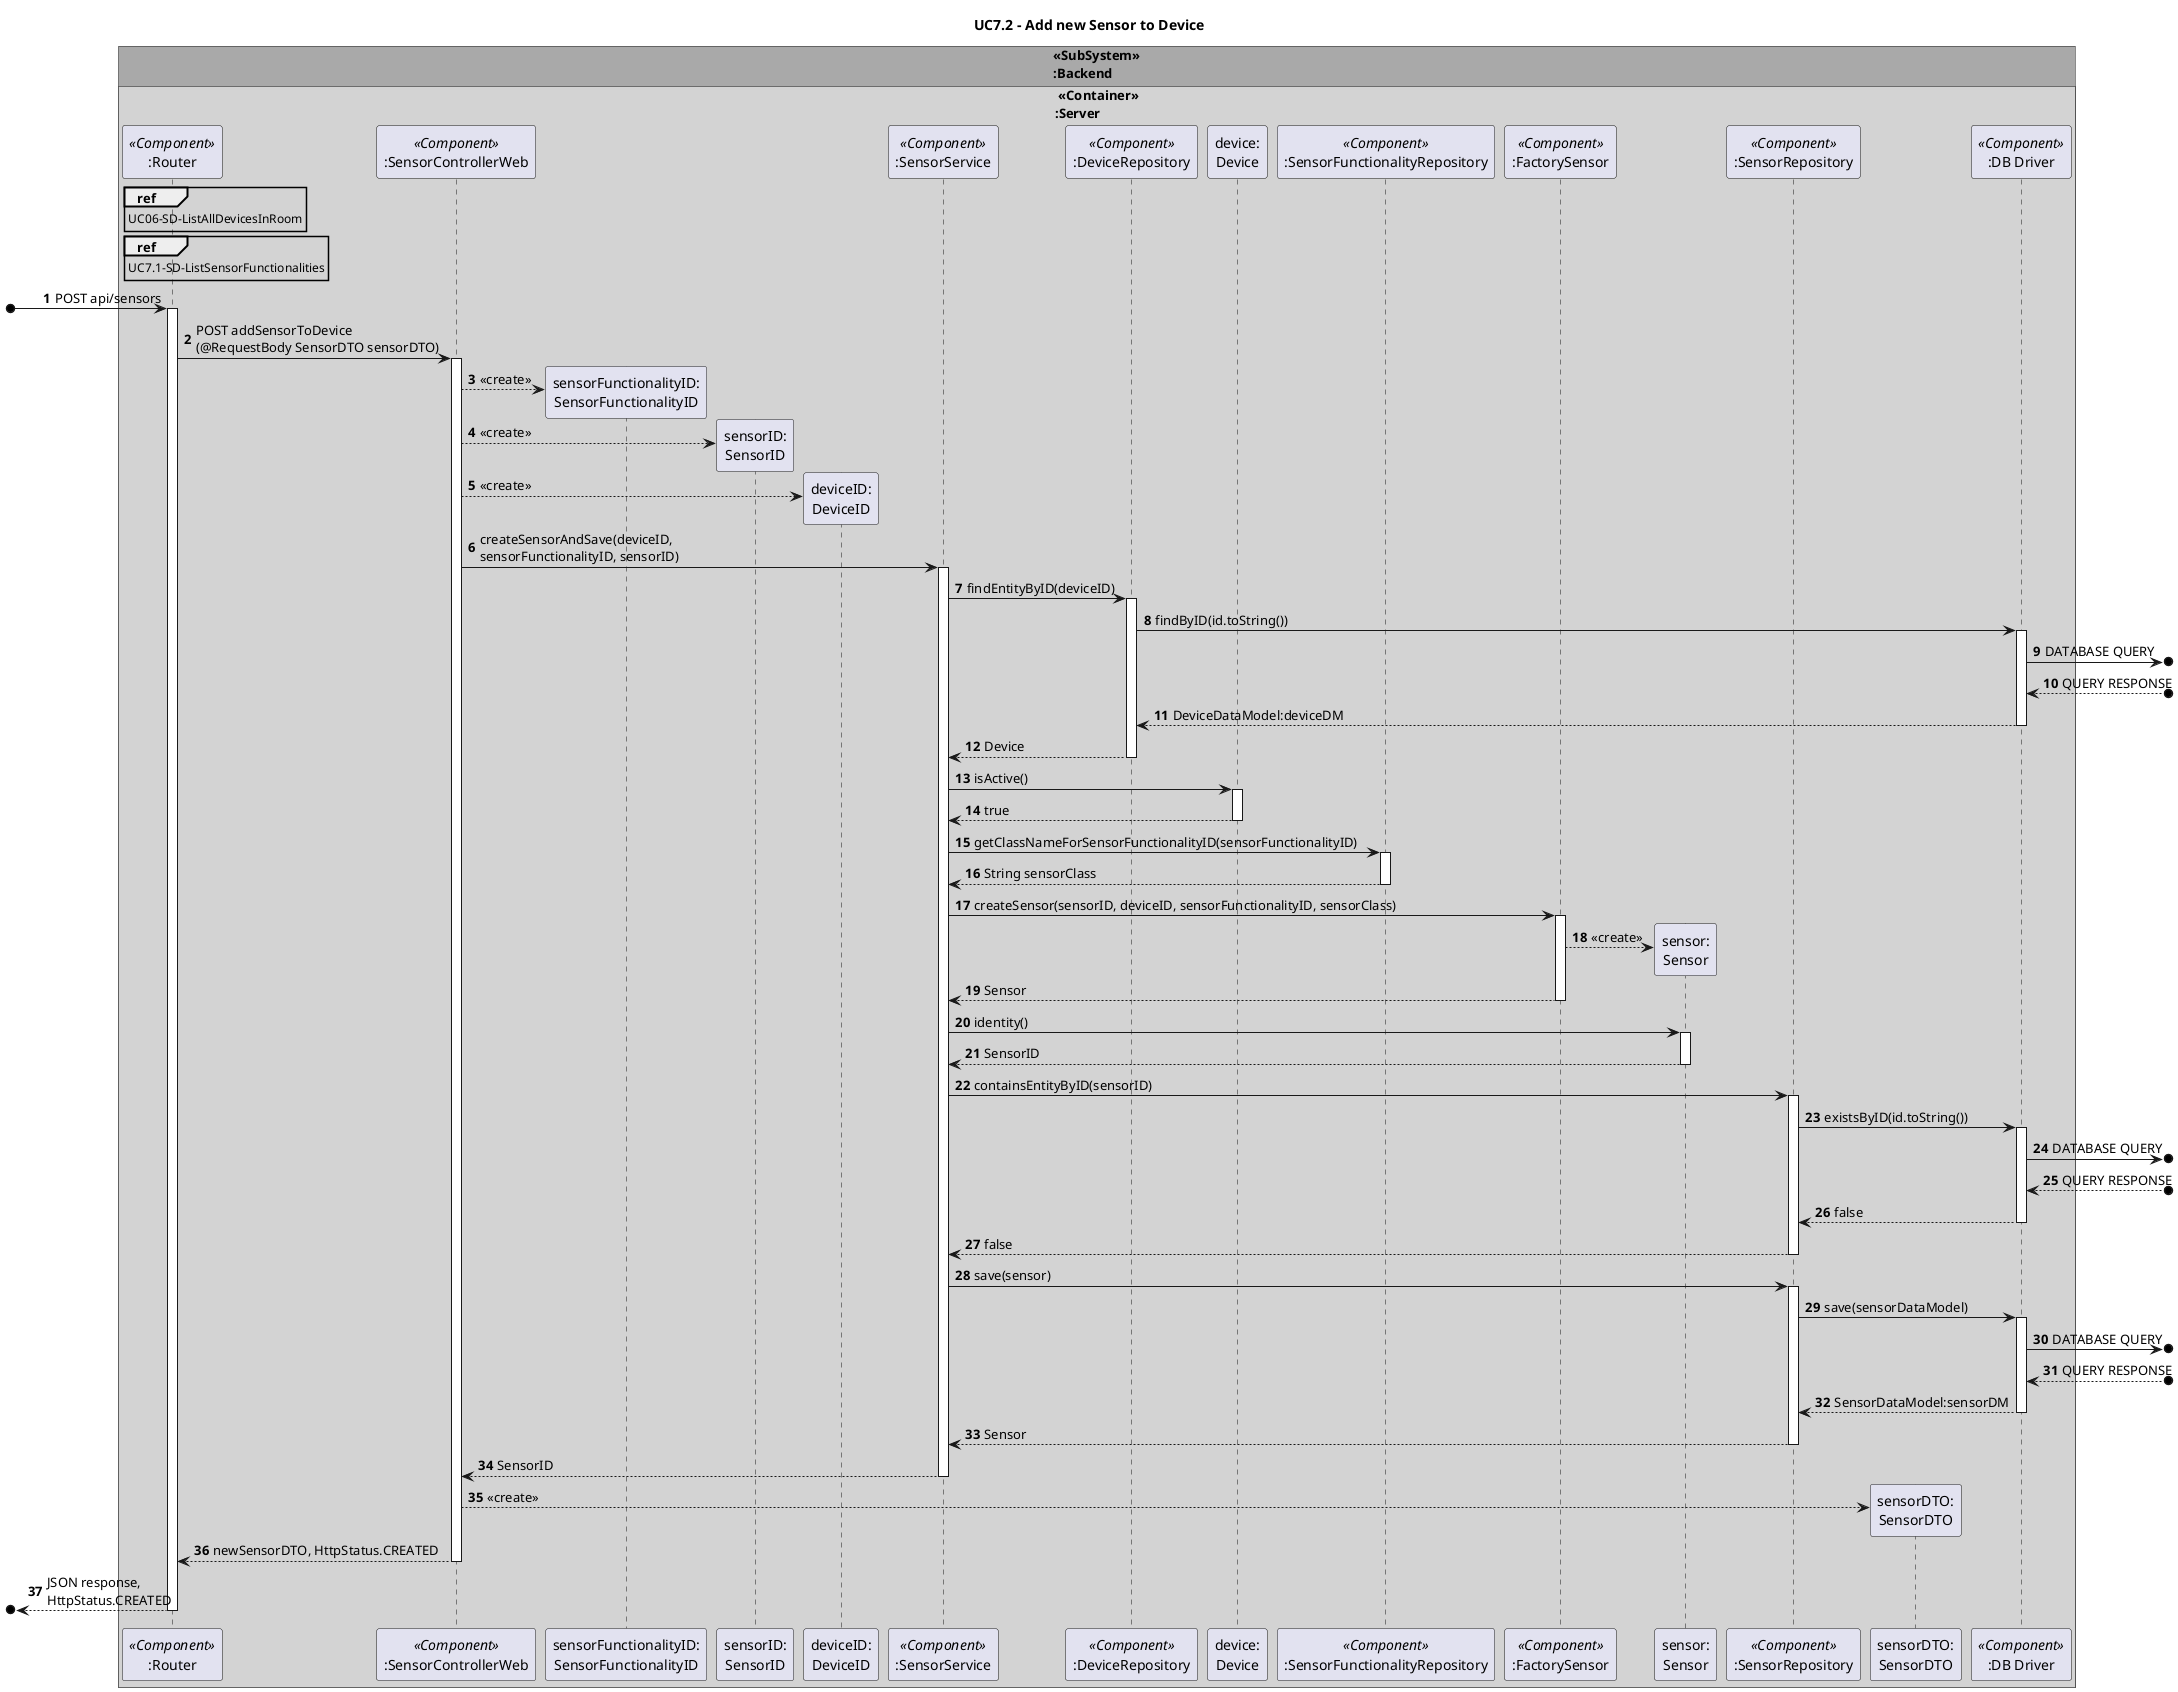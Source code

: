 @startuml

autonumber

title UC7.2 - Add new Sensor to Device

!pragma teoz true

box "<<SubSystem>>\n:Backend" #DarkGrey
box " <<Container>>\n:Server" #LightGrey
participant ":Router" as Router <<Component>>
participant ":SensorControllerWeb" as Controller <<Component>>
participant "sensorFunctionalityID:\nSensorFunctionalityID" as sensorFuncID
participant "sensorID:\nSensorID" as sensorID
participant "deviceID:\nDeviceID" as deviceID
participant ":SensorService" as SensorService <<Component>>
participant ":DeviceRepository" as DeviceRepo <<Component>>
participant "device:\nDevice" as Device
participant ":SensorFunctionalityRepository" as SensorFuncRepo <<Component>>
participant ":FactorySensor" as Factory <<Component>>
participant "sensor:\nSensor" as Sensor
participant ":SensorRepository" as Repo <<Component>>
participant "sensorDTO:\nSensorDTO" as sensorDTO
participant ":DB Driver" as db <<Component>>
end box


'SECTION FOR GETTING THE LIST OF ROOMS IN A HOUSE AND DEVICES IN A ROOM
ref over Router
UC06-SD-ListAllDevicesInRoom
end ref
'END SECTION

'SECTION FOR RETRIEVING AND EXTERNALIZING LIST OF FUNCTIONALITIES
ref over Router
UC7.1-SD-ListSensorFunctionalities
end ref
'END SECTION

'SECTION FOR CREATING A SENSOR
[o-> Router: POST api/sensors
activate Router

Router -> Controller: POST addSensorToDevice \n(@RequestBody SensorDTO sensorDTO)
activate Controller

Controller --> sensorFuncID**: <<create>>
Controller --> sensorID**: <<create>>
Controller --> deviceID**: <<create>>

Controller -> SensorService: createSensorAndSave(deviceID, \nsensorFunctionalityID, sensorID)
activate SensorService

SensorService -> DeviceRepo: findEntityByID(deviceID)
activate DeviceRepo

DeviceRepo -> db: findByID(id.toString())
activate db
db ->o]: DATABASE QUERY
db <--o]: QUERY RESPONSE
db --> DeviceRepo: DeviceDataModel:deviceDM
deactivate db

DeviceRepo --> SensorService: Device
deactivate DeviceRepo

SensorService -> Device: isActive()
activate Device
Device --> SensorService: true
deactivate Device

SensorService -> SensorFuncRepo: getClassNameForSensorFunctionalityID(sensorFunctionalityID)
activate SensorFuncRepo

SensorFuncRepo --> SensorService: String sensorClass
deactivate SensorFuncRepo

SensorService -> Factory: createSensor(sensorID, deviceID, sensorFunctionalityID, sensorClass)
activate Factory
Factory --> Sensor**: <<create>>
Factory --> SensorService: Sensor
deactivate Factory
'END SECTION

'SECTION FOR SAVING A SENSOR
SensorService -> Sensor: identity()
activate Sensor
Sensor --> SensorService: SensorID
deactivate Sensor

SensorService -> Repo: containsEntityByID(sensorID)
activate Repo

Repo -> db: existsByID(id.toString())
activate db
db ->o]: DATABASE QUERY
db <--o]: QUERY RESPONSE
db --> Repo: false
deactivate db

Repo --> SensorService: false
deactivate Repo

SensorService -> Repo: save(sensor)
activate Repo

Repo -> db: save(sensorDataModel)
activate db
db ->o]: DATABASE QUERY
db <--o]: QUERY RESPONSE
db --> Repo: SensorDataModel:sensorDM
deactivate db

Repo --> SensorService: Sensor
deactivate Repo

SensorService --> Controller: SensorID
deactivate SensorService

Controller --> sensorDTO**: <<create>>
Router <-- Controller: newSensorDTO, HttpStatus.CREATED
deactivate Controller

[o<-- Router: JSON response, \nHttpStatus.CREATED
deactivate Router
'END SECTION

@enduml